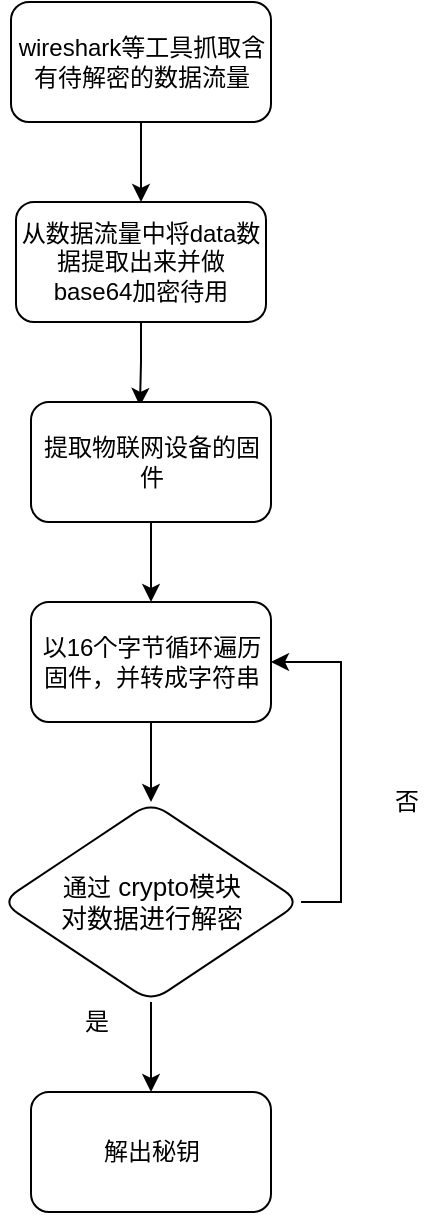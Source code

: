 <mxfile version="14.0.3" type="github"><diagram id="C5RBs43oDa-KdzZeNtuy" name="Page-1"><mxGraphModel dx="968" dy="2830" grid="1" gridSize="10" guides="1" tooltips="1" connect="1" arrows="1" fold="1" page="1" pageScale="1" pageWidth="827" pageHeight="1169" math="0" shadow="0"><root><mxCell id="WIyWlLk6GJQsqaUBKTNV-0"/><mxCell id="WIyWlLk6GJQsqaUBKTNV-1" parent="WIyWlLk6GJQsqaUBKTNV-0"/><mxCell id="Ly6dGysAf-ILtu44qUfi-2" style="edgeStyle=orthogonalEdgeStyle;rounded=0;orthogonalLoop=1;jettySize=auto;html=1;exitX=0.5;exitY=1;exitDx=0;exitDy=0;entryX=0.5;entryY=0;entryDx=0;entryDy=0;" edge="1" parent="WIyWlLk6GJQsqaUBKTNV-1" source="WIyWlLk6GJQsqaUBKTNV-3" target="Ly6dGysAf-ILtu44qUfi-1"><mxGeometry relative="1" as="geometry"/></mxCell><mxCell id="WIyWlLk6GJQsqaUBKTNV-3" value="wireshark等工具抓取含有待解密的数据流量" style="rounded=1;whiteSpace=wrap;html=1;fontSize=12;glass=0;strokeWidth=1;shadow=0;" parent="WIyWlLk6GJQsqaUBKTNV-1" vertex="1"><mxGeometry x="162.5" y="40" width="130" height="60" as="geometry"/></mxCell><mxCell id="Ly6dGysAf-ILtu44qUfi-4" style="edgeStyle=orthogonalEdgeStyle;rounded=0;orthogonalLoop=1;jettySize=auto;html=1;exitX=0.5;exitY=1;exitDx=0;exitDy=0;entryX=0.454;entryY=0.033;entryDx=0;entryDy=0;entryPerimeter=0;" edge="1" parent="WIyWlLk6GJQsqaUBKTNV-1" source="Ly6dGysAf-ILtu44qUfi-1" target="Ly6dGysAf-ILtu44qUfi-3"><mxGeometry relative="1" as="geometry"/></mxCell><mxCell id="Ly6dGysAf-ILtu44qUfi-1" value="从数据流量中将data数据提取出来并做base64加密待用" style="rounded=1;whiteSpace=wrap;html=1;" vertex="1" parent="WIyWlLk6GJQsqaUBKTNV-1"><mxGeometry x="165" y="140" width="125" height="60" as="geometry"/></mxCell><mxCell id="Ly6dGysAf-ILtu44qUfi-6" value="" style="edgeStyle=orthogonalEdgeStyle;rounded=0;orthogonalLoop=1;jettySize=auto;html=1;" edge="1" parent="WIyWlLk6GJQsqaUBKTNV-1" source="Ly6dGysAf-ILtu44qUfi-3" target="Ly6dGysAf-ILtu44qUfi-5"><mxGeometry relative="1" as="geometry"/></mxCell><mxCell id="Ly6dGysAf-ILtu44qUfi-3" value="提取物联网设备的固件" style="rounded=1;whiteSpace=wrap;html=1;" vertex="1" parent="WIyWlLk6GJQsqaUBKTNV-1"><mxGeometry x="172.5" y="240" width="120" height="60" as="geometry"/></mxCell><mxCell id="Ly6dGysAf-ILtu44qUfi-9" value="" style="edgeStyle=orthogonalEdgeStyle;rounded=0;orthogonalLoop=1;jettySize=auto;html=1;" edge="1" parent="WIyWlLk6GJQsqaUBKTNV-1" source="Ly6dGysAf-ILtu44qUfi-5"><mxGeometry relative="1" as="geometry"><mxPoint x="232.5" y="440" as="targetPoint"/></mxGeometry></mxCell><mxCell id="Ly6dGysAf-ILtu44qUfi-5" value="以16个字节循环遍历固件，并转成字符串" style="whiteSpace=wrap;html=1;rounded=1;" vertex="1" parent="WIyWlLk6GJQsqaUBKTNV-1"><mxGeometry x="172.5" y="340" width="120" height="60" as="geometry"/></mxCell><mxCell id="Ly6dGysAf-ILtu44qUfi-15" value="" style="edgeStyle=orthogonalEdgeStyle;rounded=0;orthogonalLoop=1;jettySize=auto;html=1;" edge="1" parent="WIyWlLk6GJQsqaUBKTNV-1" source="Ly6dGysAf-ILtu44qUfi-10" target="Ly6dGysAf-ILtu44qUfi-14"><mxGeometry relative="1" as="geometry"/></mxCell><mxCell id="Ly6dGysAf-ILtu44qUfi-21" style="edgeStyle=orthogonalEdgeStyle;rounded=0;orthogonalLoop=1;jettySize=auto;html=1;exitX=1;exitY=0.5;exitDx=0;exitDy=0;entryX=1;entryY=0.5;entryDx=0;entryDy=0;" edge="1" parent="WIyWlLk6GJQsqaUBKTNV-1" source="Ly6dGysAf-ILtu44qUfi-10" target="Ly6dGysAf-ILtu44qUfi-5"><mxGeometry relative="1" as="geometry"/></mxCell><mxCell id="Ly6dGysAf-ILtu44qUfi-10" value="&lt;span&gt;通过&lt;/span&gt;&lt;span class=&quot; newTimeFactor_before_abs c-color-gray2 m&quot; style=&quot;font-family: &amp;#34;arial&amp;#34; , sans-serif ; font-size: 13px ; background-color: rgb(255 , 255 , 255)&quot;&gt;&amp;nbsp;&lt;/span&gt;&lt;span style=&quot;font-family: &amp;#34;arial&amp;#34; , sans-serif ; font-size: 13px ; background-color: rgb(255 , 255 , 255)&quot;&gt;crypto&lt;/span&gt;&lt;span style=&quot;font-family: &amp;#34;arial&amp;#34; , sans-serif ; font-size: 13px ; background-color: rgb(255 , 255 , 255)&quot;&gt;模块&lt;br&gt;对数据进行解密&lt;/span&gt;" style="rhombus;whiteSpace=wrap;html=1;rounded=1;" vertex="1" parent="WIyWlLk6GJQsqaUBKTNV-1"><mxGeometry x="157.5" y="440" width="150" height="100" as="geometry"/></mxCell><mxCell id="Ly6dGysAf-ILtu44qUfi-14" value="解出秘钥" style="whiteSpace=wrap;html=1;rounded=1;" vertex="1" parent="WIyWlLk6GJQsqaUBKTNV-1"><mxGeometry x="172.5" y="585" width="120" height="60" as="geometry"/></mxCell><mxCell id="Ly6dGysAf-ILtu44qUfi-17" value="是" style="text;html=1;align=center;verticalAlign=middle;resizable=0;points=[];autosize=1;" vertex="1" parent="WIyWlLk6GJQsqaUBKTNV-1"><mxGeometry x="190" y="540" width="30" height="20" as="geometry"/></mxCell><mxCell id="Ly6dGysAf-ILtu44qUfi-22" value="否" style="text;html=1;align=center;verticalAlign=middle;resizable=0;points=[];autosize=1;" vertex="1" parent="WIyWlLk6GJQsqaUBKTNV-1"><mxGeometry x="345" y="430" width="30" height="20" as="geometry"/></mxCell><mxCell id="Ly6dGysAf-ILtu44qUfi-23" style="edgeStyle=orthogonalEdgeStyle;rounded=0;orthogonalLoop=1;jettySize=auto;html=1;exitX=0.5;exitY=1;exitDx=0;exitDy=0;" edge="1" parent="WIyWlLk6GJQsqaUBKTNV-1" source="Ly6dGysAf-ILtu44qUfi-10" target="Ly6dGysAf-ILtu44qUfi-10"><mxGeometry relative="1" as="geometry"/></mxCell></root></mxGraphModel></diagram></mxfile>